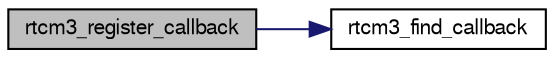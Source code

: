 digraph "rtcm3_register_callback"
{
  edge [fontname="FreeSans",fontsize="10",labelfontname="FreeSans",labelfontsize="10"];
  node [fontname="FreeSans",fontsize="10",shape=record];
  rankdir="LR";
  Node1 [label="rtcm3_register_callback",height=0.2,width=0.4,color="black", fillcolor="grey75", style="filled", fontcolor="black"];
  Node1 -> Node2 [color="midnightblue",fontsize="10",style="solid",fontname="FreeSans"];
  Node2 [label="rtcm3_find_callback",height=0.2,width=0.4,color="black", fillcolor="white", style="filled",URL="$rtcm3_8h.html#a7bc85dfca5239a73194683e970153cd4",tooltip="Find the callback function associated with a message type. "];
}
